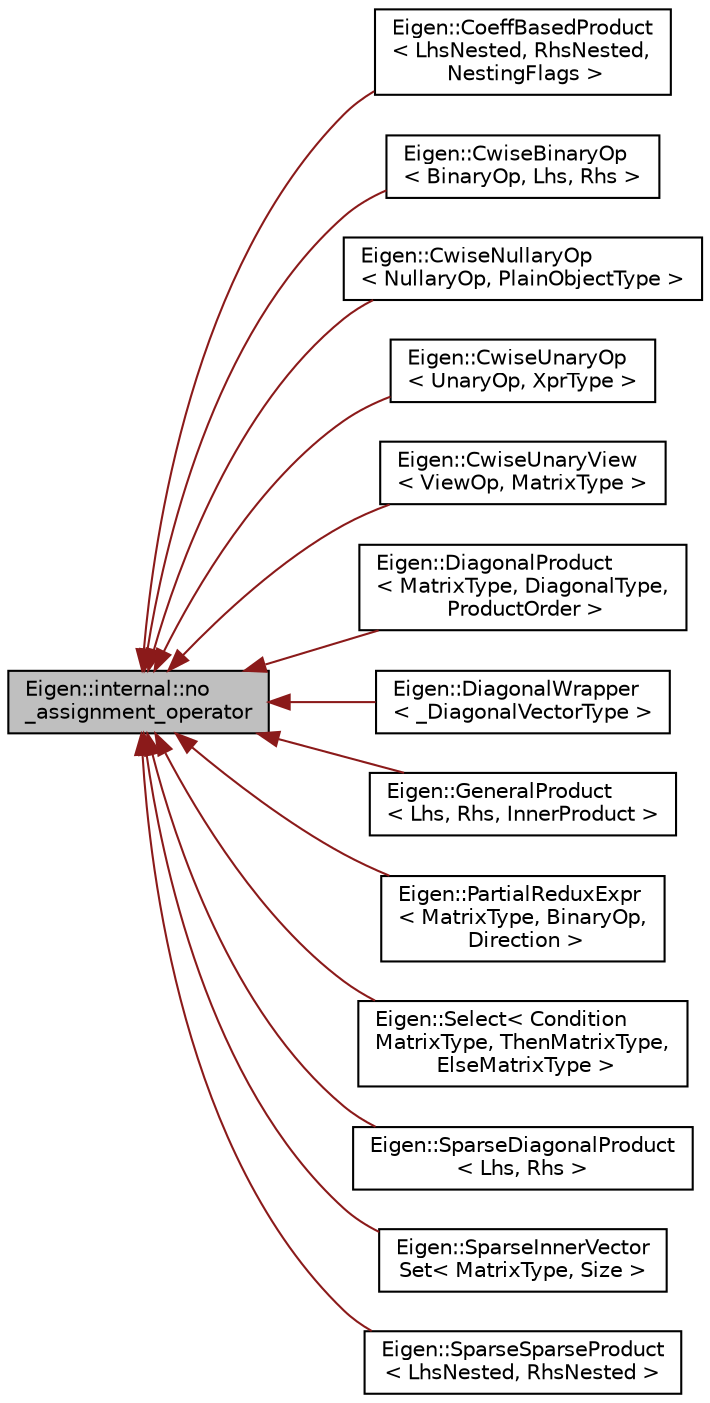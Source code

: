 digraph "Eigen::internal::no_assignment_operator"
{
  edge [fontname="Helvetica",fontsize="10",labelfontname="Helvetica",labelfontsize="10"];
  node [fontname="Helvetica",fontsize="10",shape=record];
  rankdir="LR";
  Node1 [label="Eigen::internal::no\l_assignment_operator",height=0.2,width=0.4,color="black", fillcolor="grey75", style="filled" fontcolor="black"];
  Node1 -> Node2 [dir="back",color="firebrick4",fontsize="10",style="solid",fontname="Helvetica"];
  Node2 [label="Eigen::CoeffBasedProduct\l\< LhsNested, RhsNested,\l NestingFlags \>",height=0.2,width=0.4,color="black", fillcolor="white", style="filled",URL="$classEigen_1_1CoeffBasedProduct.html"];
  Node1 -> Node3 [dir="back",color="firebrick4",fontsize="10",style="solid",fontname="Helvetica"];
  Node3 [label="Eigen::CwiseBinaryOp\l\< BinaryOp, Lhs, Rhs \>",height=0.2,width=0.4,color="black", fillcolor="white", style="filled",URL="$classEigen_1_1CwiseBinaryOp.html",tooltip="Generic expression where a coefficient-wise binary operator is applied to two expressions. "];
  Node1 -> Node4 [dir="back",color="firebrick4",fontsize="10",style="solid",fontname="Helvetica"];
  Node4 [label="Eigen::CwiseNullaryOp\l\< NullaryOp, PlainObjectType \>",height=0.2,width=0.4,color="black", fillcolor="white", style="filled",URL="$classEigen_1_1CwiseNullaryOp.html",tooltip="Generic expression of a matrix where all coefficients are defined by a functor. "];
  Node1 -> Node5 [dir="back",color="firebrick4",fontsize="10",style="solid",fontname="Helvetica"];
  Node5 [label="Eigen::CwiseUnaryOp\l\< UnaryOp, XprType \>",height=0.2,width=0.4,color="black", fillcolor="white", style="filled",URL="$classEigen_1_1CwiseUnaryOp.html",tooltip="Generic expression where a coefficient-wise unary operator is applied to an expression. "];
  Node1 -> Node6 [dir="back",color="firebrick4",fontsize="10",style="solid",fontname="Helvetica"];
  Node6 [label="Eigen::CwiseUnaryView\l\< ViewOp, MatrixType \>",height=0.2,width=0.4,color="black", fillcolor="white", style="filled",URL="$classEigen_1_1CwiseUnaryView.html",tooltip="Generic lvalue expression of a coefficient-wise unary operator of a matrix or a vector. "];
  Node1 -> Node7 [dir="back",color="firebrick4",fontsize="10",style="solid",fontname="Helvetica"];
  Node7 [label="Eigen::DiagonalProduct\l\< MatrixType, DiagonalType,\l ProductOrder \>",height=0.2,width=0.4,color="black", fillcolor="white", style="filled",URL="$classEigen_1_1DiagonalProduct.html"];
  Node1 -> Node8 [dir="back",color="firebrick4",fontsize="10",style="solid",fontname="Helvetica"];
  Node8 [label="Eigen::DiagonalWrapper\l\< _DiagonalVectorType \>",height=0.2,width=0.4,color="black", fillcolor="white", style="filled",URL="$classEigen_1_1DiagonalWrapper.html",tooltip="Expression of a diagonal matrix. "];
  Node1 -> Node9 [dir="back",color="firebrick4",fontsize="10",style="solid",fontname="Helvetica"];
  Node9 [label="Eigen::GeneralProduct\l\< Lhs, Rhs, InnerProduct \>",height=0.2,width=0.4,color="black", fillcolor="white", style="filled",URL="$classEigen_1_1GeneralProduct_3_01Lhs_00_01Rhs_00_01InnerProduct_01_4.html"];
  Node1 -> Node10 [dir="back",color="firebrick4",fontsize="10",style="solid",fontname="Helvetica"];
  Node10 [label="Eigen::PartialReduxExpr\l\< MatrixType, BinaryOp,\l Direction \>",height=0.2,width=0.4,color="black", fillcolor="white", style="filled",URL="$classEigen_1_1PartialReduxExpr.html",tooltip="Generic expression of a partially reduxed matrix. "];
  Node1 -> Node11 [dir="back",color="firebrick4",fontsize="10",style="solid",fontname="Helvetica"];
  Node11 [label="Eigen::Select\< Condition\lMatrixType, ThenMatrixType,\l ElseMatrixType \>",height=0.2,width=0.4,color="black", fillcolor="white", style="filled",URL="$classEigen_1_1Select.html",tooltip="Expression of a coefficient wise version of the C++ ternary operator ?: "];
  Node1 -> Node12 [dir="back",color="firebrick4",fontsize="10",style="solid",fontname="Helvetica"];
  Node12 [label="Eigen::SparseDiagonalProduct\l\< Lhs, Rhs \>",height=0.2,width=0.4,color="black", fillcolor="white", style="filled",URL="$classEigen_1_1SparseDiagonalProduct.html"];
  Node1 -> Node13 [dir="back",color="firebrick4",fontsize="10",style="solid",fontname="Helvetica"];
  Node13 [label="Eigen::SparseInnerVector\lSet\< MatrixType, Size \>",height=0.2,width=0.4,color="black", fillcolor="white", style="filled",URL="$classEigen_1_1SparseInnerVectorSet.html"];
  Node1 -> Node14 [dir="back",color="firebrick4",fontsize="10",style="solid",fontname="Helvetica"];
  Node14 [label="Eigen::SparseSparseProduct\l\< LhsNested, RhsNested \>",height=0.2,width=0.4,color="black", fillcolor="white", style="filled",URL="$classEigen_1_1SparseSparseProduct.html"];
}
